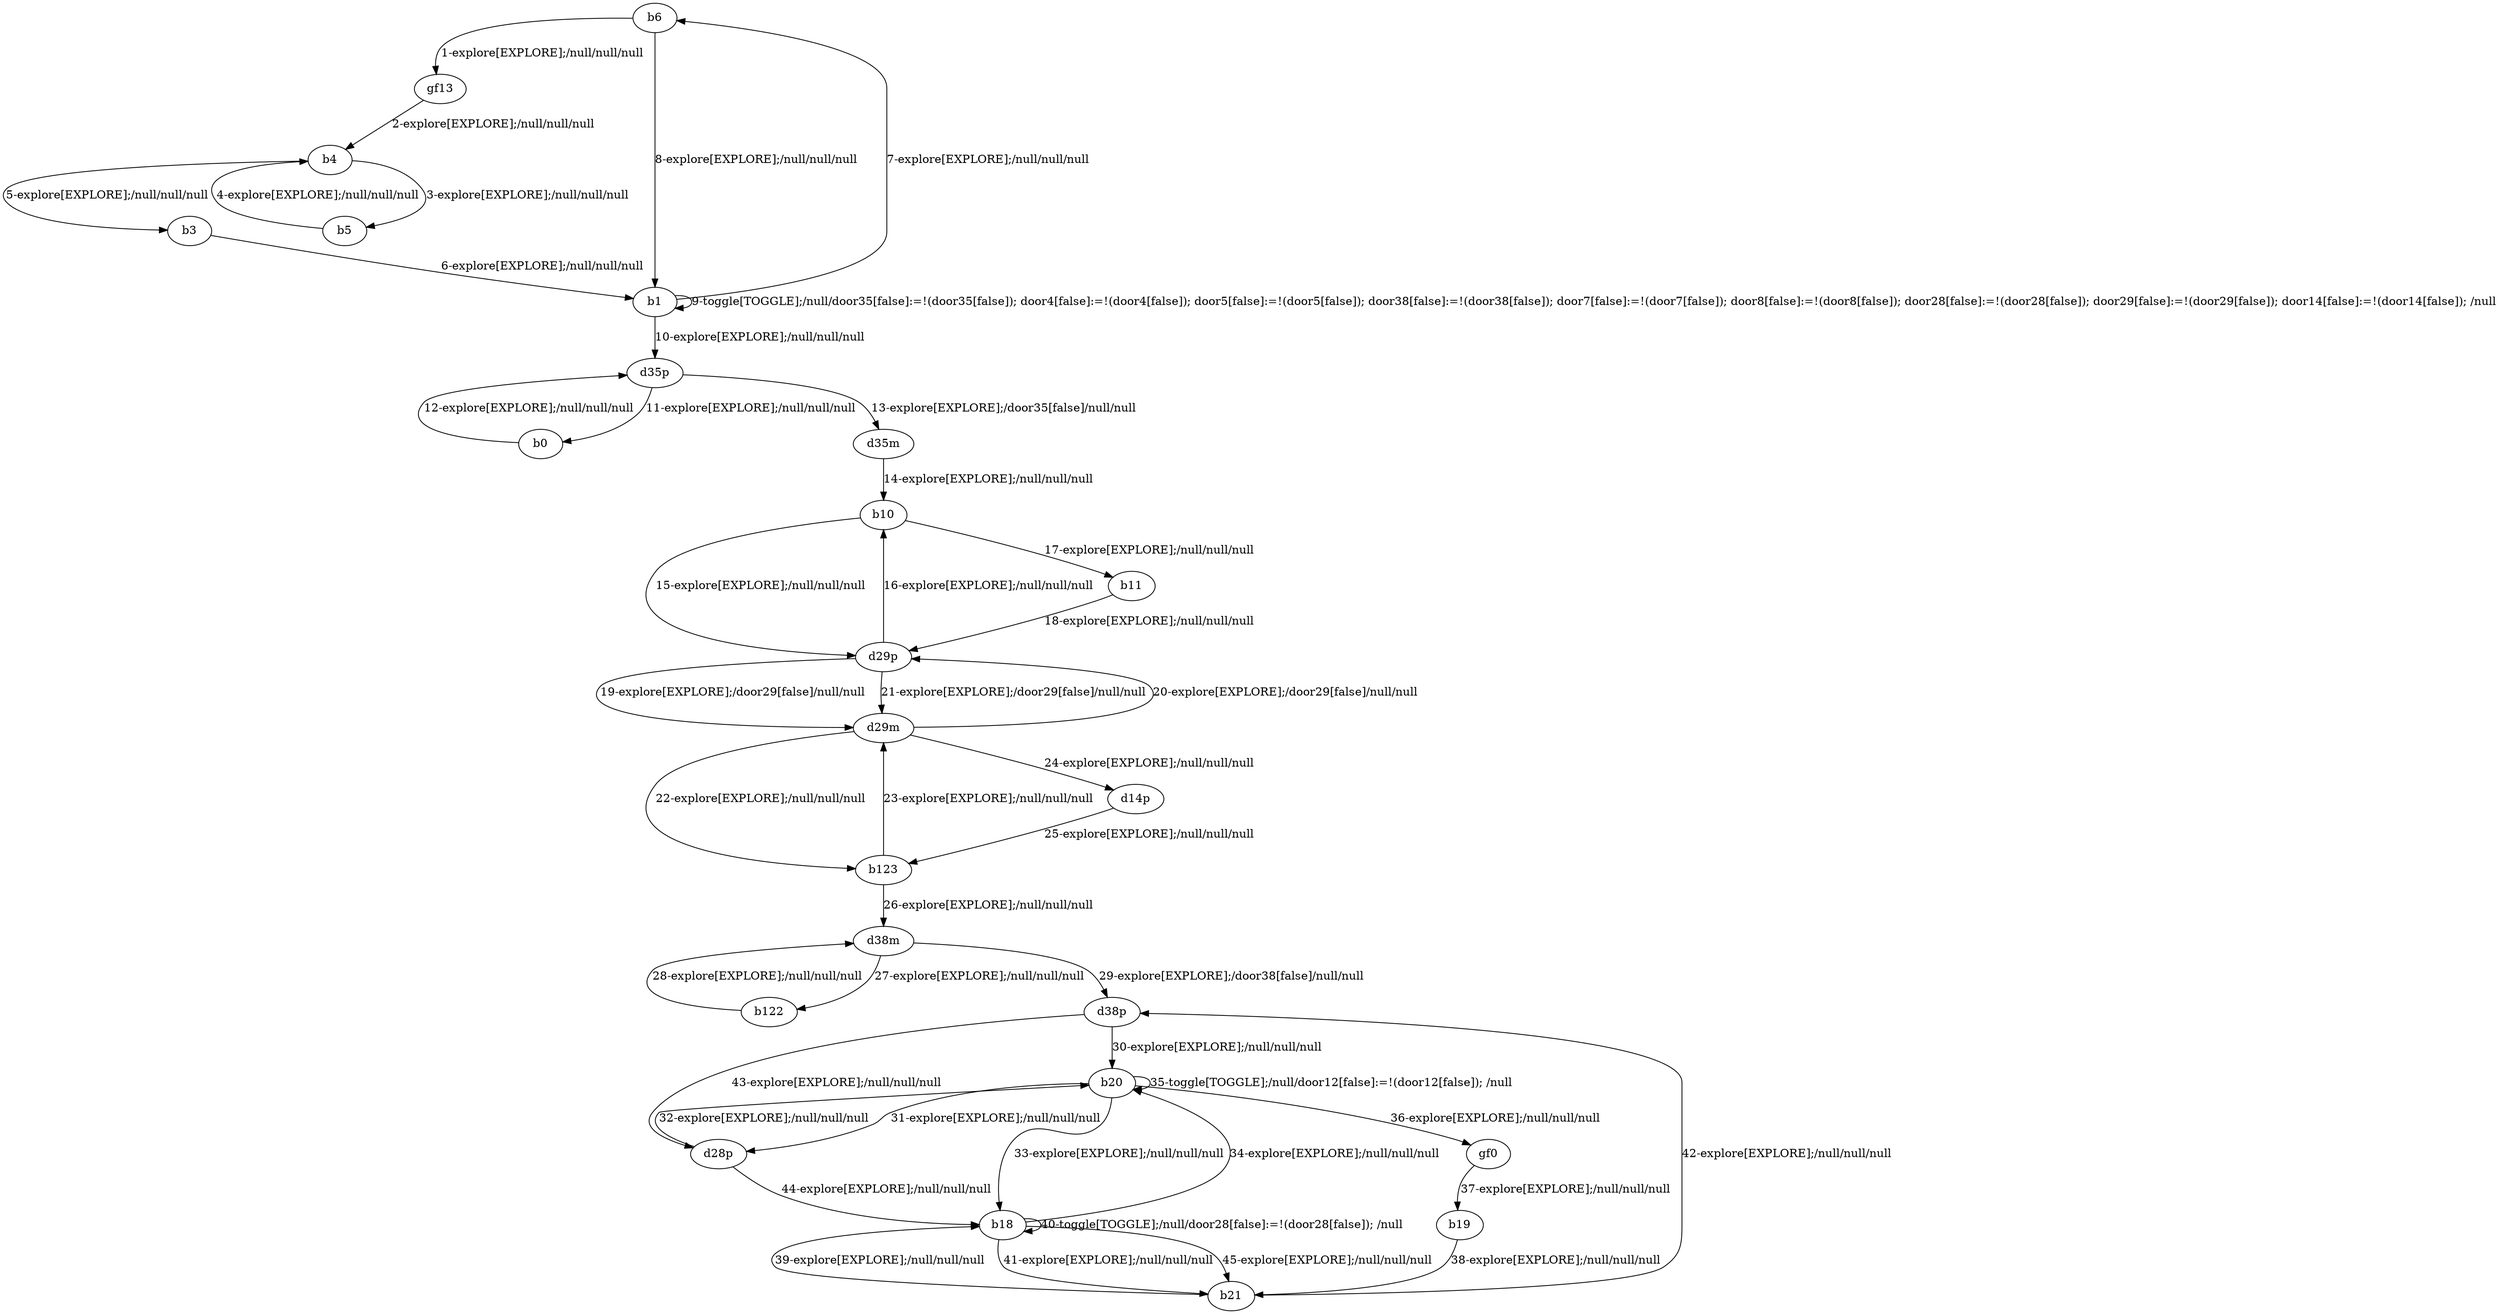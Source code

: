 # Total number of goals covered by this test: 12
# b18 --> b20
# b18 --> b21
# d28p --> b18
# d38p --> d28p
# d28p --> b20
# b21 --> d38p
# d38m --> b122
# b21 --> b18
# gf0 --> b19
# b20 --> gf0
# b18 --> b18
# b20 --> d28p

digraph g {
"b6" -> "gf13" [label = "1-explore[EXPLORE];/null/null/null"];
"gf13" -> "b4" [label = "2-explore[EXPLORE];/null/null/null"];
"b4" -> "b5" [label = "3-explore[EXPLORE];/null/null/null"];
"b5" -> "b4" [label = "4-explore[EXPLORE];/null/null/null"];
"b4" -> "b3" [label = "5-explore[EXPLORE];/null/null/null"];
"b3" -> "b1" [label = "6-explore[EXPLORE];/null/null/null"];
"b1" -> "b6" [label = "7-explore[EXPLORE];/null/null/null"];
"b6" -> "b1" [label = "8-explore[EXPLORE];/null/null/null"];
"b1" -> "b1" [label = "9-toggle[TOGGLE];/null/door35[false]:=!(door35[false]); door4[false]:=!(door4[false]); door5[false]:=!(door5[false]); door38[false]:=!(door38[false]); door7[false]:=!(door7[false]); door8[false]:=!(door8[false]); door28[false]:=!(door28[false]); door29[false]:=!(door29[false]); door14[false]:=!(door14[false]); /null"];
"b1" -> "d35p" [label = "10-explore[EXPLORE];/null/null/null"];
"d35p" -> "b0" [label = "11-explore[EXPLORE];/null/null/null"];
"b0" -> "d35p" [label = "12-explore[EXPLORE];/null/null/null"];
"d35p" -> "d35m" [label = "13-explore[EXPLORE];/door35[false]/null/null"];
"d35m" -> "b10" [label = "14-explore[EXPLORE];/null/null/null"];
"b10" -> "d29p" [label = "15-explore[EXPLORE];/null/null/null"];
"d29p" -> "b10" [label = "16-explore[EXPLORE];/null/null/null"];
"b10" -> "b11" [label = "17-explore[EXPLORE];/null/null/null"];
"b11" -> "d29p" [label = "18-explore[EXPLORE];/null/null/null"];
"d29p" -> "d29m" [label = "19-explore[EXPLORE];/door29[false]/null/null"];
"d29m" -> "d29p" [label = "20-explore[EXPLORE];/door29[false]/null/null"];
"d29p" -> "d29m" [label = "21-explore[EXPLORE];/door29[false]/null/null"];
"d29m" -> "b123" [label = "22-explore[EXPLORE];/null/null/null"];
"b123" -> "d29m" [label = "23-explore[EXPLORE];/null/null/null"];
"d29m" -> "d14p" [label = "24-explore[EXPLORE];/null/null/null"];
"d14p" -> "b123" [label = "25-explore[EXPLORE];/null/null/null"];
"b123" -> "d38m" [label = "26-explore[EXPLORE];/null/null/null"];
"d38m" -> "b122" [label = "27-explore[EXPLORE];/null/null/null"];
"b122" -> "d38m" [label = "28-explore[EXPLORE];/null/null/null"];
"d38m" -> "d38p" [label = "29-explore[EXPLORE];/door38[false]/null/null"];
"d38p" -> "b20" [label = "30-explore[EXPLORE];/null/null/null"];
"b20" -> "d28p" [label = "31-explore[EXPLORE];/null/null/null"];
"d28p" -> "b20" [label = "32-explore[EXPLORE];/null/null/null"];
"b20" -> "b18" [label = "33-explore[EXPLORE];/null/null/null"];
"b18" -> "b20" [label = "34-explore[EXPLORE];/null/null/null"];
"b20" -> "b20" [label = "35-toggle[TOGGLE];/null/door12[false]:=!(door12[false]); /null"];
"b20" -> "gf0" [label = "36-explore[EXPLORE];/null/null/null"];
"gf0" -> "b19" [label = "37-explore[EXPLORE];/null/null/null"];
"b19" -> "b21" [label = "38-explore[EXPLORE];/null/null/null"];
"b21" -> "b18" [label = "39-explore[EXPLORE];/null/null/null"];
"b18" -> "b18" [label = "40-toggle[TOGGLE];/null/door28[false]:=!(door28[false]); /null"];
"b18" -> "b21" [label = "41-explore[EXPLORE];/null/null/null"];
"b21" -> "d38p" [label = "42-explore[EXPLORE];/null/null/null"];
"d38p" -> "d28p" [label = "43-explore[EXPLORE];/null/null/null"];
"d28p" -> "b18" [label = "44-explore[EXPLORE];/null/null/null"];
"b18" -> "b21" [label = "45-explore[EXPLORE];/null/null/null"];
}